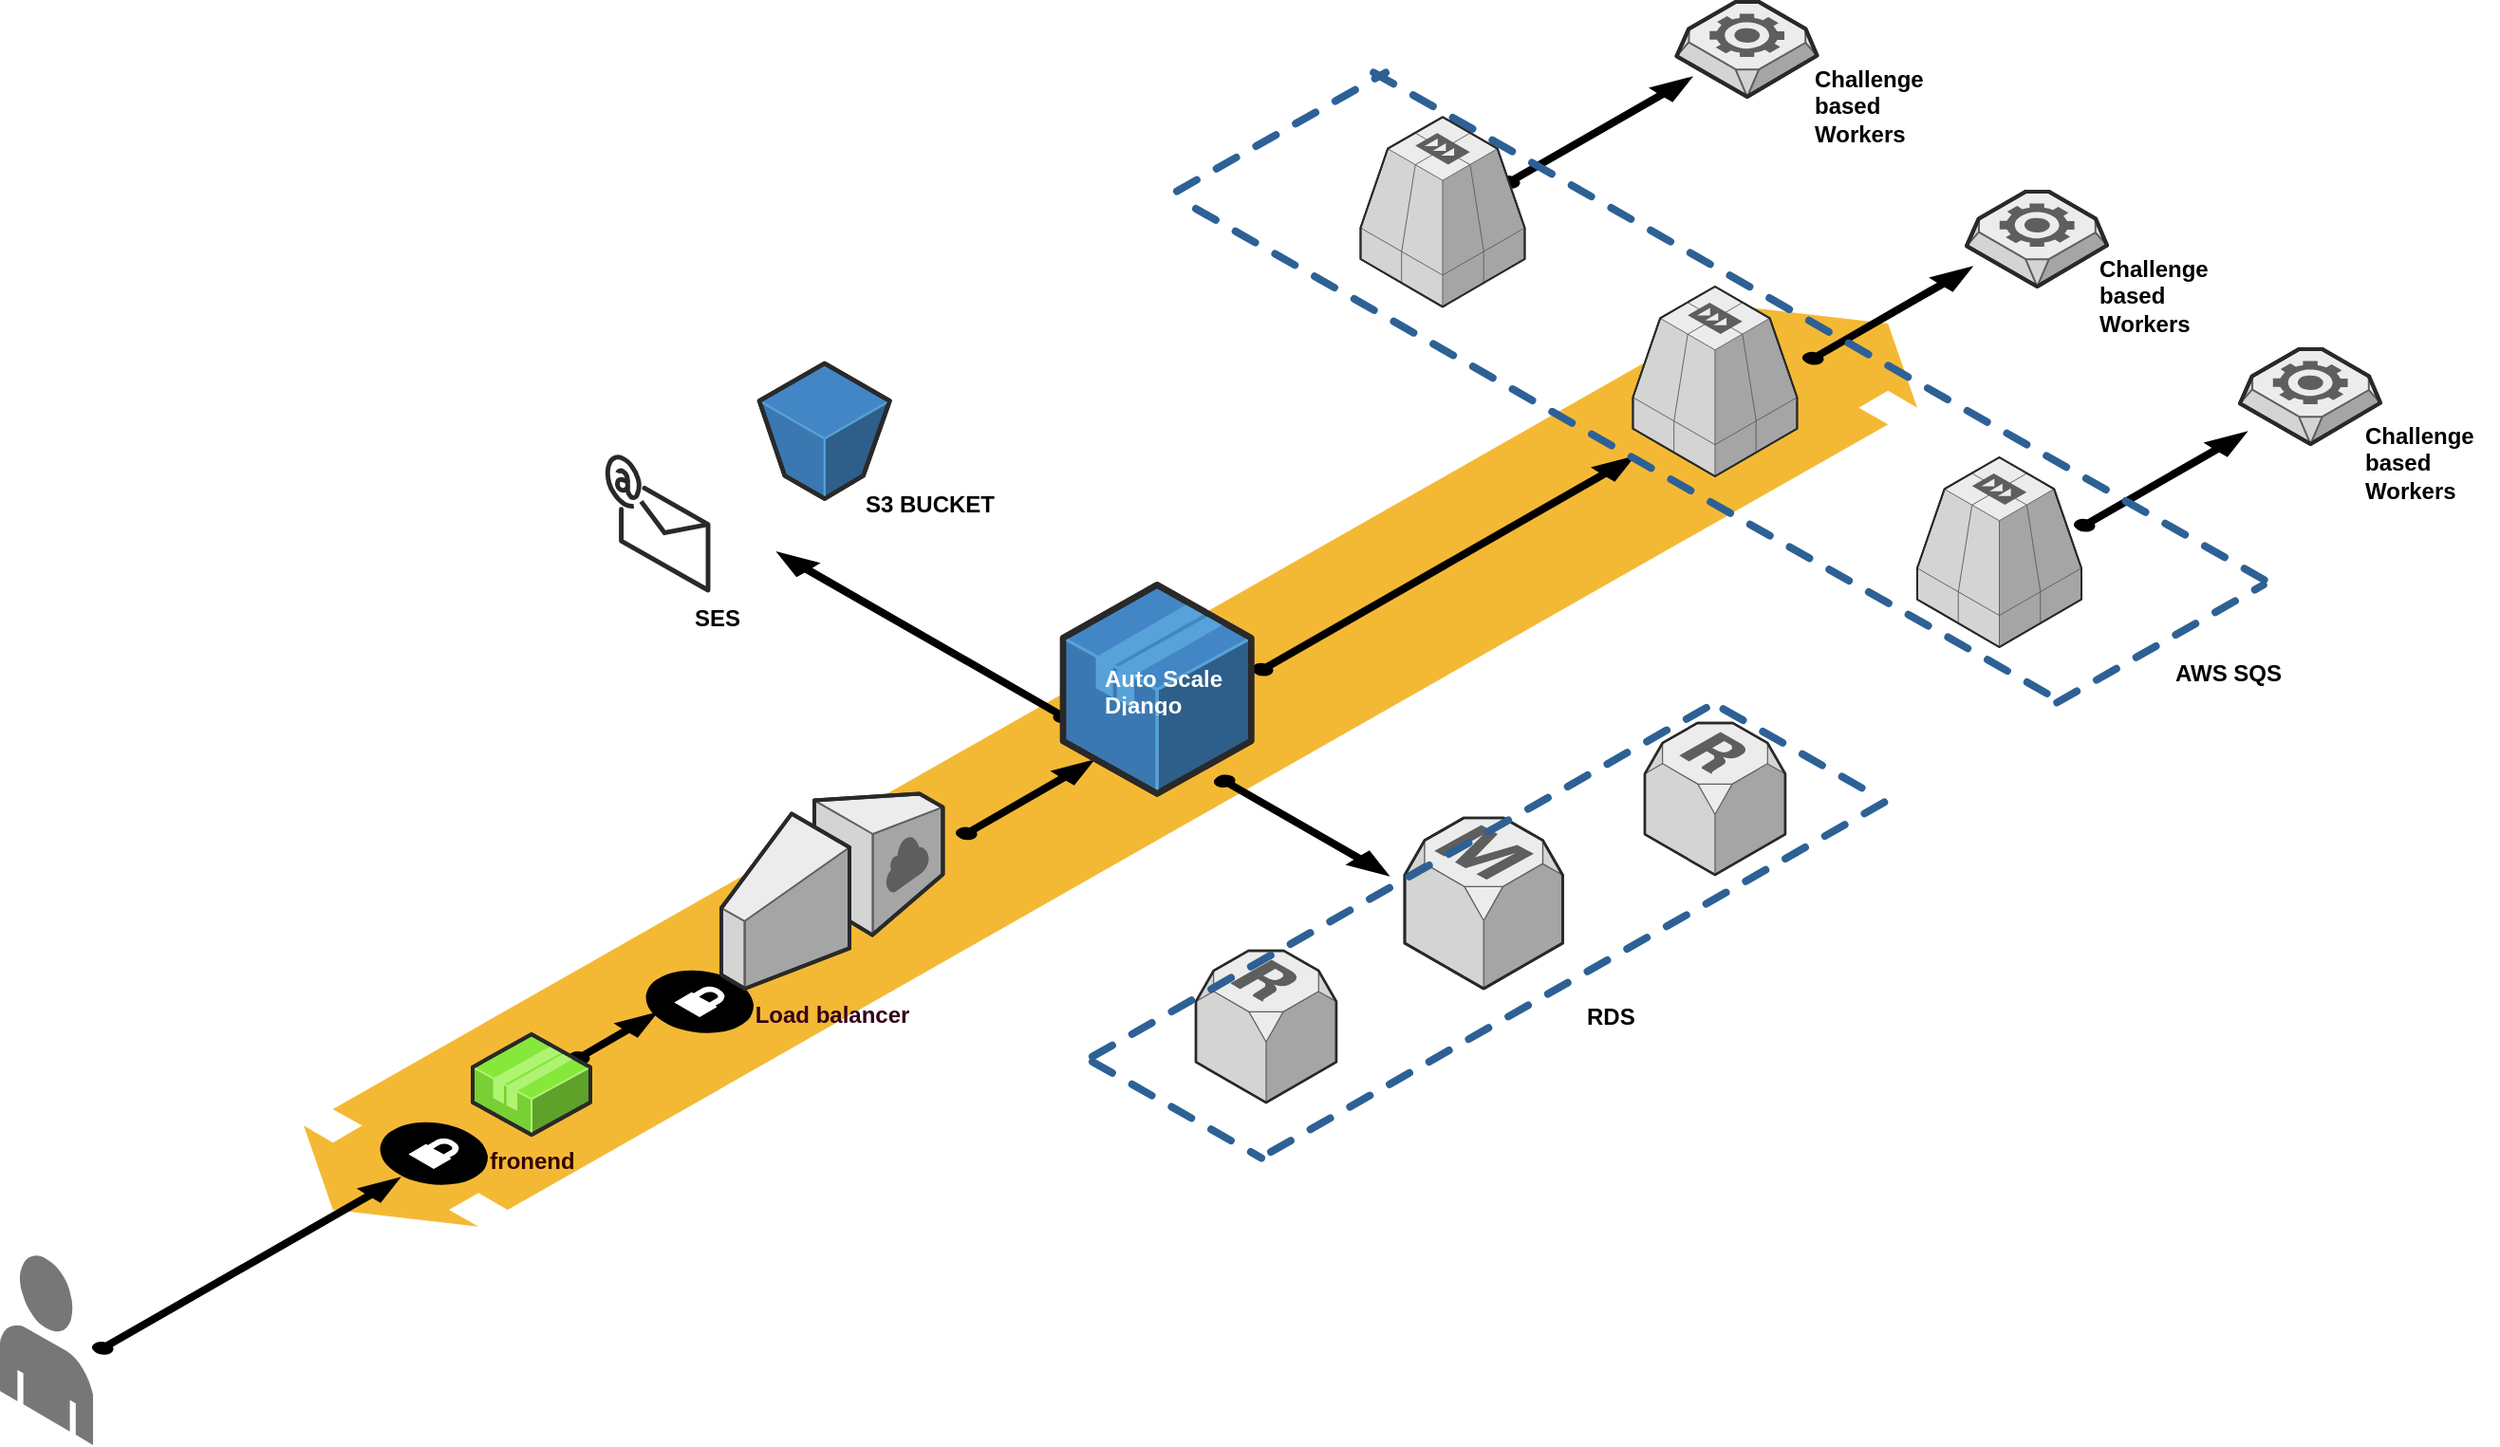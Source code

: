 <mxfile version="22.1.16" type="github">
  <diagram name="Page-1" id="aaaa8250-4180-3840-79b5-4cada1eebb92">
    <mxGraphModel dx="1687" dy="922" grid="1" gridSize="10" guides="1" tooltips="1" connect="1" arrows="1" fold="1" page="1" pageScale="1" pageWidth="1920" pageHeight="1200" background="none" math="0" shadow="0">
      <root>
        <mxCell id="0" />
        <mxCell id="1" parent="0" />
        <mxCell id="L3lj_wClFnJjA9AVwsPd-24" value="" style="verticalLabelPosition=bottom;html=1;verticalAlign=top;strokeWidth=1;dashed=0;shape=mxgraph.aws3d.flatDoubleEdge;fillColor=#000000;aspect=fixed;rounded=1;shadow=0;comic=0;fontFamily=Verdana;fontSize=12;flipV=1;" vertex="1" parent="1">
          <mxGeometry x="300" y="460.68" width="850" height="484.68" as="geometry" />
        </mxCell>
        <mxCell id="L3lj_wClFnJjA9AVwsPd-4" value="" style="verticalLabelPosition=bottom;html=1;verticalAlign=top;strokeWidth=1;align=center;outlineConnect=0;dashed=0;outlineConnect=0;shape=mxgraph.aws3d.end_user;strokeColor=none;fillColor=#777777;aspect=fixed;" vertex="1" parent="1">
          <mxGeometry x="140" y="960" width="49" height="100.46" as="geometry" />
        </mxCell>
        <mxCell id="L3lj_wClFnJjA9AVwsPd-9" value="" style="verticalLabelPosition=bottom;html=1;verticalAlign=top;strokeWidth=1;align=center;outlineConnect=0;dashed=0;outlineConnect=0;shape=mxgraph.aws3d.s3Bucket;fillColor=#4286c5;strokeColor=#57A2D8;aspect=fixed;" vertex="1" parent="1">
          <mxGeometry x="540" y="490.47" width="68.74" height="71.31" as="geometry" />
        </mxCell>
        <mxCell id="L3lj_wClFnJjA9AVwsPd-19" value="" style="verticalLabelPosition=bottom;html=1;verticalAlign=top;strokeWidth=1;align=center;outlineConnect=0;dashed=0;outlineConnect=0;shape=mxgraph.aws3d.secureConnection;fillColor=#000000;strokeColor=#ffffff;aspect=fixed;" vertex="1" parent="1">
          <mxGeometry x="480" y="810" width="57.0" height="34" as="geometry" />
        </mxCell>
        <mxCell id="L3lj_wClFnJjA9AVwsPd-20" value="&lt;b style=&quot;&quot;&gt;&lt;font color=&quot;#33001a&quot;&gt;Load balancer&lt;/font&gt;&lt;/b&gt;" style="verticalLabelPosition=bottom;html=1;verticalAlign=top;strokeWidth=1;align=center;outlineConnect=0;dashed=0;outlineConnect=0;shape=mxgraph.aws3d.internetGateway;fillColor=#ECECEC;strokeColor=#5E5E5E;aspect=fixed;" vertex="1" parent="1">
          <mxGeometry x="520" y="717.2" width="116.7" height="102.8" as="geometry" />
        </mxCell>
        <mxCell id="L3lj_wClFnJjA9AVwsPd-21" value="" style="verticalLabelPosition=bottom;html=1;verticalAlign=top;strokeWidth=1;align=center;outlineConnect=0;dashed=0;outlineConnect=0;shape=mxgraph.aws3d.arrowNE;fillColor=#000000;aspect=fixed;" vertex="1" parent="1">
          <mxGeometry x="800" y="540" width="200.23" height="114.42" as="geometry" />
        </mxCell>
        <mxCell id="L3lj_wClFnJjA9AVwsPd-25" value="" style="verticalLabelPosition=bottom;html=1;verticalAlign=top;strokeWidth=1;align=center;outlineConnect=0;dashed=0;outlineConnect=0;shape=mxgraph.aws3d.arrowNE;fillColor=#000000;aspect=fixed;" vertex="1" parent="1">
          <mxGeometry x="189" y="920" width="161.1" height="92.05" as="geometry" />
        </mxCell>
        <mxCell id="L3lj_wClFnJjA9AVwsPd-31" value="" style="verticalLabelPosition=bottom;html=1;verticalAlign=top;strokeWidth=1;align=center;outlineConnect=0;dashed=0;outlineConnect=0;shape=mxgraph.aws3d.arrowNE;fillColor=#000000;aspect=fixed;" vertex="1" parent="1">
          <mxGeometry x="930" y="340" width="100.74" height="57.56" as="geometry" />
        </mxCell>
        <mxCell id="L3lj_wClFnJjA9AVwsPd-33" value="" style="verticalLabelPosition=bottom;html=1;verticalAlign=top;strokeWidth=1;align=center;outlineConnect=0;dashed=0;outlineConnect=0;shape=mxgraph.aws3d.arrowNE;fillColor=#000000;aspect=fixed;" vertex="1" parent="1">
          <mxGeometry x="1233" y="527" width="90" height="51.42" as="geometry" />
        </mxCell>
        <mxCell id="L3lj_wClFnJjA9AVwsPd-34" value="" style="verticalLabelPosition=bottom;html=1;verticalAlign=top;strokeWidth=1;align=center;outlineConnect=0;dashed=0;outlineConnect=0;shape=mxgraph.aws3d.arrowNE;fillColor=#000000;aspect=fixed;" vertex="1" parent="1">
          <mxGeometry x="1090" y="440" width="88.34" height="50.47" as="geometry" />
        </mxCell>
        <mxCell id="L3lj_wClFnJjA9AVwsPd-43" value="" style="group" vertex="1" connectable="0" parent="1">
          <mxGeometry x="760" y="337.2" width="600" height="332.0" as="geometry" />
        </mxCell>
        <mxCell id="L3lj_wClFnJjA9AVwsPd-35" value="" style="verticalLabelPosition=bottom;html=1;verticalAlign=top;strokeWidth=1;dashed=0;shape=mxgraph.aws3d.dashedArrowlessEdge;aspect=fixed;rounded=1;shadow=0;comic=0;fontFamily=Verdana;fontSize=12" vertex="1" parent="L3lj_wClFnJjA9AVwsPd-43">
          <mxGeometry x="103.62" width="473.82" height="270" as="geometry" />
        </mxCell>
        <mxCell id="L3lj_wClFnJjA9AVwsPd-36" value="" style="verticalLabelPosition=bottom;html=1;verticalAlign=top;strokeWidth=1;dashed=0;shape=mxgraph.aws3d.dashedArrowlessEdge;aspect=fixed;rounded=1;shadow=0;comic=0;fontFamily=Verdana;fontSize=12" vertex="1" parent="L3lj_wClFnJjA9AVwsPd-43">
          <mxGeometry x="10" y="71.78" width="456.67" height="260.22" as="geometry" />
        </mxCell>
        <mxCell id="L3lj_wClFnJjA9AVwsPd-37" value="" style="verticalLabelPosition=bottom;html=1;verticalAlign=top;strokeWidth=1;dashed=0;shape=mxgraph.aws3d.dashedArrowlessEdge;fillColor=#000000;aspect=fixed;rounded=1;shadow=0;comic=0;fontFamily=Verdana;fontSize=12;fontColor=#000000;flipV=1;" vertex="1" parent="L3lj_wClFnJjA9AVwsPd-43">
          <mxGeometry y="5.684e-14" width="110" height="62.54" as="geometry" />
        </mxCell>
        <mxCell id="L3lj_wClFnJjA9AVwsPd-38" value="" style="verticalLabelPosition=bottom;html=1;verticalAlign=top;strokeWidth=1;dashed=0;shape=mxgraph.aws3d.dashedArrowlessEdge;aspect=fixed;rounded=1;shadow=0;comic=0;fontFamily=Verdana;fontSize=12;flipV=1;" vertex="1" parent="L3lj_wClFnJjA9AVwsPd-43">
          <mxGeometry x="463.64" y="270.0" width="108.72" height="62" as="geometry" />
        </mxCell>
        <mxCell id="L3lj_wClFnJjA9AVwsPd-69" value="&lt;b&gt;AWS SQS&lt;/b&gt;" style="text;strokeColor=none;fillColor=none;align=left;verticalAlign=middle;spacingLeft=4;spacingRight=4;overflow=hidden;points=[[0,0.5],[1,0.5]];portConstraint=eastwest;rotatable=0;whiteSpace=wrap;html=1;" vertex="1" parent="L3lj_wClFnJjA9AVwsPd-43">
          <mxGeometry x="520" y="302.0" width="80" height="30" as="geometry" />
        </mxCell>
        <mxCell id="L3lj_wClFnJjA9AVwsPd-72" value="&lt;b&gt;Challenge based Workers&lt;/b&gt;" style="text;strokeColor=none;fillColor=none;align=left;verticalAlign=middle;spacingLeft=4;spacingRight=4;overflow=hidden;points=[[0,0.5],[1,0.5]];portConstraint=eastwest;rotatable=0;whiteSpace=wrap;html=1;" vertex="1" parent="L3lj_wClFnJjA9AVwsPd-43">
          <mxGeometry x="330" y="-17.2" width="76" height="70" as="geometry" />
        </mxCell>
        <mxCell id="L3lj_wClFnJjA9AVwsPd-47" value="" style="group" vertex="1" connectable="0" parent="1">
          <mxGeometry x="770" y="680" width="310.47" height="200" as="geometry" />
        </mxCell>
        <mxCell id="L3lj_wClFnJjA9AVwsPd-11" value="" style="verticalLabelPosition=bottom;html=1;verticalAlign=top;strokeWidth=1;align=center;outlineConnect=0;dashed=0;outlineConnect=0;shape=mxgraph.aws3d.rdsMaster;fillColor=#ECECEC;strokeColor=#5E5E5E;aspect=fixed;" vertex="1" parent="L3lj_wClFnJjA9AVwsPd-47">
          <mxGeometry x="110" y="50" width="83.23" height="90" as="geometry" />
        </mxCell>
        <mxCell id="L3lj_wClFnJjA9AVwsPd-12" value="" style="verticalLabelPosition=bottom;html=1;verticalAlign=top;strokeWidth=1;align=center;outlineConnect=0;dashed=0;outlineConnect=0;shape=mxgraph.aws3d.rdsSlave;fillColor=#ECECEC;strokeColor=#5E5E5E;aspect=fixed;" vertex="1" parent="L3lj_wClFnJjA9AVwsPd-47">
          <mxGeometry y="120" width="73.98" height="80" as="geometry" />
        </mxCell>
        <mxCell id="L3lj_wClFnJjA9AVwsPd-10" value="" style="verticalLabelPosition=bottom;html=1;verticalAlign=top;strokeWidth=1;align=center;outlineConnect=0;dashed=0;outlineConnect=0;shape=mxgraph.aws3d.rdsSlave;fillColor=#ECECEC;strokeColor=#5E5E5E;aspect=fixed;" vertex="1" parent="L3lj_wClFnJjA9AVwsPd-47">
          <mxGeometry x="236.49" width="73.98" height="80" as="geometry" />
        </mxCell>
        <mxCell id="L3lj_wClFnJjA9AVwsPd-50" value="" style="verticalLabelPosition=bottom;html=1;verticalAlign=top;strokeWidth=1;align=center;outlineConnect=0;dashed=0;outlineConnect=0;shape=mxgraph.aws3d.arrowSE;fillColor=#000000;aspect=fixed;" vertex="1" parent="L3lj_wClFnJjA9AVwsPd-47">
          <mxGeometry x="10" y="28" width="91" height="52" as="geometry" />
        </mxCell>
        <mxCell id="L3lj_wClFnJjA9AVwsPd-48" value="" style="group" vertex="1" connectable="0" parent="1">
          <mxGeometry x="856.74" y="360.68" width="379.75" height="279.32" as="geometry" />
        </mxCell>
        <mxCell id="L3lj_wClFnJjA9AVwsPd-5" value="" style="verticalLabelPosition=bottom;html=1;verticalAlign=top;strokeWidth=1;align=center;outlineConnect=0;dashed=0;outlineConnect=0;shape=mxgraph.aws3d.sqs;fillColor=#ECECEC;strokeColor=#5E5E5E;aspect=fixed;" vertex="1" parent="L3lj_wClFnJjA9AVwsPd-48">
          <mxGeometry width="86.49" height="100" as="geometry" />
        </mxCell>
        <mxCell id="L3lj_wClFnJjA9AVwsPd-6" value="" style="verticalLabelPosition=bottom;html=1;verticalAlign=top;strokeWidth=1;align=center;outlineConnect=0;dashed=0;outlineConnect=0;shape=mxgraph.aws3d.sqs;fillColor=#ECECEC;strokeColor=#5E5E5E;aspect=fixed;" vertex="1" parent="L3lj_wClFnJjA9AVwsPd-48">
          <mxGeometry x="143.49" y="89.32" width="86.49" height="100" as="geometry" />
        </mxCell>
        <mxCell id="L3lj_wClFnJjA9AVwsPd-7" value="" style="verticalLabelPosition=bottom;html=1;verticalAlign=top;strokeWidth=1;align=center;outlineConnect=0;dashed=0;outlineConnect=0;shape=mxgraph.aws3d.sqs;fillColor=#ECECEC;strokeColor=#5E5E5E;aspect=fixed;" vertex="1" parent="L3lj_wClFnJjA9AVwsPd-48">
          <mxGeometry x="293.26" y="179.32" width="86.49" height="100" as="geometry" />
        </mxCell>
        <mxCell id="L3lj_wClFnJjA9AVwsPd-49" value="" style="group" vertex="1" connectable="0" parent="1">
          <mxGeometry x="1023.23" y="300" width="370.77" height="233" as="geometry" />
        </mxCell>
        <mxCell id="L3lj_wClFnJjA9AVwsPd-16" value="" style="verticalLabelPosition=bottom;html=1;verticalAlign=top;strokeWidth=1;align=center;outlineConnect=0;dashed=0;outlineConnect=0;shape=mxgraph.aws3d.worker;fillColor=#ECECEC;strokeColor=#5E5E5E;aspect=fixed;" vertex="1" parent="L3lj_wClFnJjA9AVwsPd-49">
          <mxGeometry width="74" height="50" as="geometry" />
        </mxCell>
        <mxCell id="L3lj_wClFnJjA9AVwsPd-17" value="" style="verticalLabelPosition=bottom;html=1;verticalAlign=top;strokeWidth=1;align=center;outlineConnect=0;dashed=0;outlineConnect=0;shape=mxgraph.aws3d.worker;fillColor=#ECECEC;strokeColor=#5E5E5E;aspect=fixed;" vertex="1" parent="L3lj_wClFnJjA9AVwsPd-49">
          <mxGeometry x="152.77" y="100" width="74" height="50" as="geometry" />
        </mxCell>
        <mxCell id="L3lj_wClFnJjA9AVwsPd-18" value="" style="verticalLabelPosition=bottom;html=1;verticalAlign=top;strokeWidth=1;align=center;outlineConnect=0;dashed=0;outlineConnect=0;shape=mxgraph.aws3d.worker;fillColor=#ECECEC;strokeColor=#5E5E5E;aspect=fixed;" vertex="1" parent="L3lj_wClFnJjA9AVwsPd-49">
          <mxGeometry x="296.77" y="183" width="74" height="50" as="geometry" />
        </mxCell>
        <mxCell id="L3lj_wClFnJjA9AVwsPd-71" value="&lt;b&gt;Challenge based Workers&lt;/b&gt;" style="text;strokeColor=none;fillColor=none;align=left;verticalAlign=middle;spacingLeft=4;spacingRight=4;overflow=hidden;points=[[0,0.5],[1,0.5]];portConstraint=eastwest;rotatable=0;whiteSpace=wrap;html=1;" vertex="1" parent="L3lj_wClFnJjA9AVwsPd-49">
          <mxGeometry x="216.77" y="120.0" width="76" height="70" as="geometry" />
        </mxCell>
        <mxCell id="L3lj_wClFnJjA9AVwsPd-51" value="" style="verticalLabelPosition=bottom;html=1;verticalAlign=top;strokeWidth=1;align=center;outlineConnect=0;dashed=0;outlineConnect=0;shape=mxgraph.aws3d.arrowNE;fillColor=#000000;aspect=fixed;" vertex="1" parent="1">
          <mxGeometry x="644.03" y="700" width="71.47" height="40.84" as="geometry" />
        </mxCell>
        <mxCell id="L3lj_wClFnJjA9AVwsPd-52" value="" style="verticalLabelPosition=bottom;html=1;verticalAlign=top;strokeWidth=1;align=center;outlineConnect=0;dashed=0;outlineConnect=0;shape=mxgraph.aws3d.arrowNW;fillColor=#000000;aspect=fixed;" vertex="1" parent="1">
          <mxGeometry x="550" y="590.34" width="155.5" height="88.86" as="geometry" />
        </mxCell>
        <mxCell id="L3lj_wClFnJjA9AVwsPd-46" value="" style="group" vertex="1" connectable="0" parent="1">
          <mxGeometry x="715.5" y="669.2" width="418.09" height="240" as="geometry" />
        </mxCell>
        <mxCell id="L3lj_wClFnJjA9AVwsPd-39" value="" style="verticalLabelPosition=bottom;html=1;verticalAlign=top;strokeWidth=1;dashed=0;shape=mxgraph.aws3d.dashedArrowlessEdge;aspect=fixed;rounded=1;shadow=0;comic=0;fontFamily=Verdana;fontSize=12" vertex="1" parent="L3lj_wClFnJjA9AVwsPd-46">
          <mxGeometry x="332.31" y="3.4" width="81.78" height="46.6" as="geometry" />
        </mxCell>
        <mxCell id="L3lj_wClFnJjA9AVwsPd-40" value="" style="verticalLabelPosition=bottom;html=1;verticalAlign=top;strokeWidth=1;dashed=0;shape=mxgraph.aws3d.dashedArrowlessEdge;aspect=fixed;rounded=1;shadow=0;comic=0;fontFamily=Verdana;fontSize=12" vertex="1" parent="L3lj_wClFnJjA9AVwsPd-46">
          <mxGeometry y="189.28" width="89.02" height="50.72" as="geometry" />
        </mxCell>
        <mxCell id="L3lj_wClFnJjA9AVwsPd-41" value="" style="verticalLabelPosition=bottom;html=1;verticalAlign=top;strokeWidth=1;dashed=0;shape=mxgraph.aws3d.dashedArrowlessEdge;fillColor=#000000;aspect=fixed;rounded=1;shadow=0;comic=0;fontFamily=Verdana;fontSize=12;fontColor=#000000;flipV=1;" vertex="1" parent="L3lj_wClFnJjA9AVwsPd-46">
          <mxGeometry width="328.2" height="186.59" as="geometry" />
        </mxCell>
        <mxCell id="L3lj_wClFnJjA9AVwsPd-42" value="" style="verticalLabelPosition=bottom;html=1;verticalAlign=top;strokeWidth=1;dashed=0;shape=mxgraph.aws3d.dashedArrowlessEdge;aspect=fixed;rounded=1;shadow=0;comic=0;fontFamily=Verdana;fontSize=12;flipV=1;" vertex="1" parent="L3lj_wClFnJjA9AVwsPd-46">
          <mxGeometry x="94" y="52" width="324.09" height="184.82" as="geometry" />
        </mxCell>
        <mxCell id="L3lj_wClFnJjA9AVwsPd-59" value="&lt;b&gt;RDS&lt;/b&gt;" style="text;strokeColor=none;fillColor=none;align=left;verticalAlign=middle;spacingLeft=4;spacingRight=4;overflow=hidden;points=[[0,0.5],[1,0.5]];portConstraint=eastwest;rotatable=0;whiteSpace=wrap;html=1;" vertex="1" parent="L3lj_wClFnJjA9AVwsPd-46">
          <mxGeometry x="254.5" y="150.8" width="80" height="30" as="geometry" />
        </mxCell>
        <mxCell id="L3lj_wClFnJjA9AVwsPd-15" value="" style="verticalLabelPosition=bottom;html=1;verticalAlign=top;strokeWidth=1;align=center;outlineConnect=0;dashed=0;outlineConnect=0;shape=mxgraph.aws3d.application;fillColor=#4286c5;strokeColor=#57A2D8;aspect=fixed;" vertex="1" parent="1">
          <mxGeometry x="700" y="607.2" width="99.13" height="110" as="geometry" />
        </mxCell>
        <mxCell id="L3lj_wClFnJjA9AVwsPd-60" value="&lt;b&gt;SES&lt;/b&gt;" style="text;strokeColor=none;fillColor=none;align=left;verticalAlign=middle;spacingLeft=4;spacingRight=4;overflow=hidden;points=[[0,0.5],[1,0.5]];portConstraint=eastwest;rotatable=0;whiteSpace=wrap;html=1;" vertex="1" parent="1">
          <mxGeometry x="500" y="610" width="80" height="30" as="geometry" />
        </mxCell>
        <mxCell id="L3lj_wClFnJjA9AVwsPd-61" value="&lt;b&gt;S3 BUCKET&lt;/b&gt;" style="text;strokeColor=none;fillColor=none;align=left;verticalAlign=middle;spacingLeft=4;spacingRight=4;overflow=hidden;points=[[0,0.5],[1,0.5]];portConstraint=eastwest;rotatable=0;whiteSpace=wrap;html=1;" vertex="1" parent="1">
          <mxGeometry x="590" y="550.0" width="80" height="30" as="geometry" />
        </mxCell>
        <mxCell id="L3lj_wClFnJjA9AVwsPd-62" value="&lt;b&gt;&lt;font color=&quot;#ffffff&quot;&gt;Auto Scale&lt;br&gt;Django&lt;/font&gt;&lt;br&gt;&lt;/b&gt;" style="text;strokeColor=none;fillColor=none;align=left;verticalAlign=middle;spacingLeft=4;spacingRight=4;overflow=hidden;points=[[0,0.5],[1,0.5]];portConstraint=eastwest;rotatable=0;whiteSpace=wrap;html=1;" vertex="1" parent="1">
          <mxGeometry x="715.5" y="647.2" width="80" height="30" as="geometry" />
        </mxCell>
        <mxCell id="L3lj_wClFnJjA9AVwsPd-70" value="&lt;b&gt;Challenge based Workers&lt;/b&gt;" style="text;strokeColor=none;fillColor=none;align=left;verticalAlign=middle;spacingLeft=4;spacingRight=4;overflow=hidden;points=[[0,0.5],[1,0.5]];portConstraint=eastwest;rotatable=0;whiteSpace=wrap;html=1;" vertex="1" parent="1">
          <mxGeometry x="1380" y="508.42" width="76" height="70" as="geometry" />
        </mxCell>
        <mxCell id="L3lj_wClFnJjA9AVwsPd-73" value="" style="verticalLabelPosition=bottom;html=1;verticalAlign=top;strokeWidth=1;align=center;outlineConnect=0;dashed=0;outlineConnect=0;shape=mxgraph.aws3d.secureConnection;fillColor=#000000;strokeColor=#ffffff;aspect=fixed;" vertex="1" parent="1">
          <mxGeometry x="340" y="890" width="57.0" height="34" as="geometry" />
        </mxCell>
        <mxCell id="L3lj_wClFnJjA9AVwsPd-79" value="" style="verticalLabelPosition=bottom;html=1;verticalAlign=top;strokeWidth=1;align=center;outlineConnect=0;dashed=0;outlineConnect=0;shape=mxgraph.aws3d.arrowNE;fillColor=#000000;aspect=fixed;" vertex="1" parent="1">
          <mxGeometry x="440" y="833" width="45.5" height="26" as="geometry" />
        </mxCell>
        <mxCell id="L3lj_wClFnJjA9AVwsPd-74" value="&lt;b&gt;&lt;font color=&quot;#330000&quot;&gt;fronend&lt;/font&gt;&lt;/b&gt;" style="verticalLabelPosition=bottom;html=1;verticalAlign=top;strokeWidth=1;align=center;outlineConnect=0;dashed=0;outlineConnect=0;shape=mxgraph.aws3d.application2;fillColor=#86E83A;strokeColor=#B0F373;aspect=fixed;" vertex="1" parent="1">
          <mxGeometry x="389" y="844" width="62" height="53" as="geometry" />
        </mxCell>
        <mxCell id="L3lj_wClFnJjA9AVwsPd-80" value="" style="verticalLabelPosition=bottom;html=1;verticalAlign=top;strokeWidth=1;align=center;outlineConnect=0;dashed=0;outlineConnect=0;shape=mxgraph.aws3d.email;aspect=fixed;strokeColor=#292929;" vertex="1" parent="1">
          <mxGeometry x="460" y="539.74" width="53" height="70.26" as="geometry" />
        </mxCell>
      </root>
    </mxGraphModel>
  </diagram>
</mxfile>
